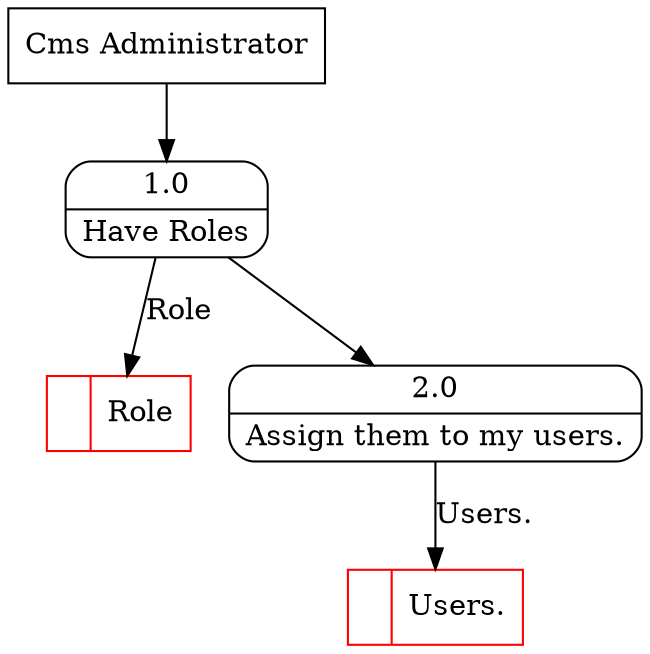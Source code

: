 digraph dfd2{ 
node[shape=record]
200 [label="<f0>  |<f1> Role " color=red];
201 [label="Cms Administrator" shape=box];
202 [label="{<f0> 1.0|<f1> Have Roles }" shape=Mrecord];
2 [label="{<f0> 2.0|<f1> Assign them to my users. }" shape=Mrecord];
202 -> 2
1001 [label="<f0>  |<f1> Users. " color=red];
2 -> 1001 [label="Users."]
201 -> 202
202 -> 200 [label="Role"]
}